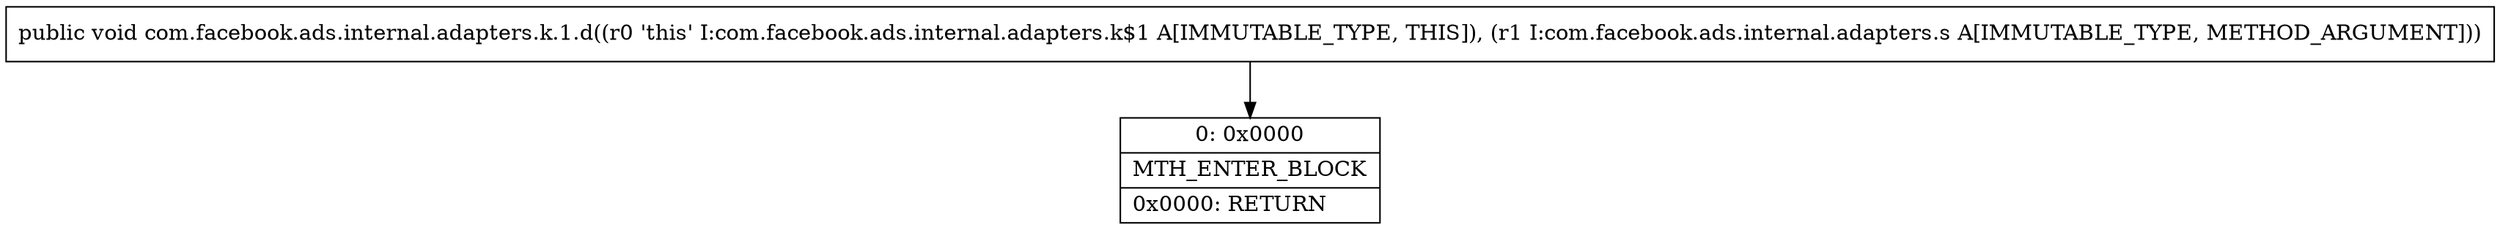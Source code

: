 digraph "CFG forcom.facebook.ads.internal.adapters.k.1.d(Lcom\/facebook\/ads\/internal\/adapters\/s;)V" {
Node_0 [shape=record,label="{0\:\ 0x0000|MTH_ENTER_BLOCK\l|0x0000: RETURN   \l}"];
MethodNode[shape=record,label="{public void com.facebook.ads.internal.adapters.k.1.d((r0 'this' I:com.facebook.ads.internal.adapters.k$1 A[IMMUTABLE_TYPE, THIS]), (r1 I:com.facebook.ads.internal.adapters.s A[IMMUTABLE_TYPE, METHOD_ARGUMENT])) }"];
MethodNode -> Node_0;
}

